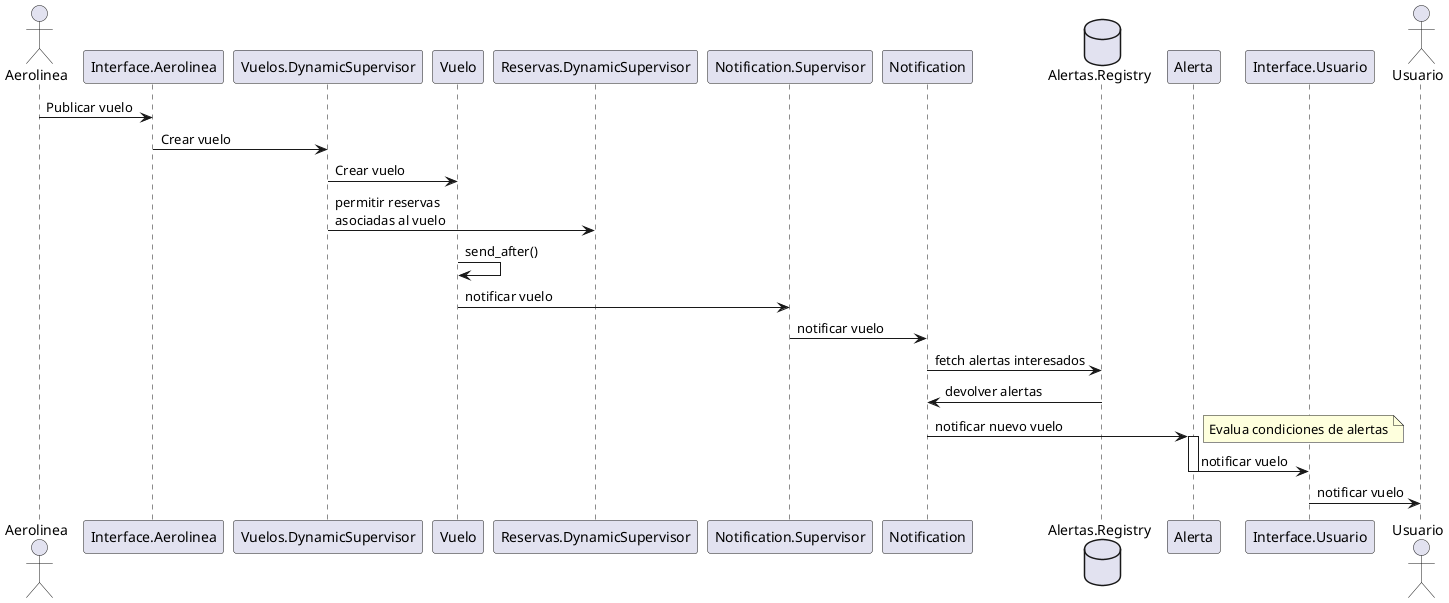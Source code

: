 @startuml Secuencia Publicar Vuelo
actor Aerolinea
participant Interface.Aerolinea
participant Vuelos.DynamicSupervisor
participant Vuelo
participant Reservas.DynamicSupervisor
participant Notification.Supervisor
participant Notification
database Alertas.Registry
participant Alerta
participant Interface.Usuario
actor Usuario

Aerolinea -> "Interface.Aerolinea": Publicar vuelo
"Interface.Aerolinea" -> Vuelos.DynamicSupervisor: Crear vuelo
Vuelos.DynamicSupervisor -> Vuelo: Crear vuelo
Vuelos.DynamicSupervisor -> Reservas.DynamicSupervisor: permitir reservas\nasociadas al vuelo
Vuelo -> Vuelo: send_after()
Vuelo -> Notification.Supervisor: notificar vuelo
Notification.Supervisor -> Notification: notificar vuelo
Notification -> Alertas.Registry: fetch alertas interesados
Alertas.Registry -> Notification: devolver alertas
Notification -> Alerta: notificar nuevo vuelo
activate Alerta
note right: Evalua condiciones de alertas
Alerta -> Interface.Usuario: notificar vuelo
deactivate Alerta
Interface.Usuario -> Usuario: notificar vuelo

@enduml